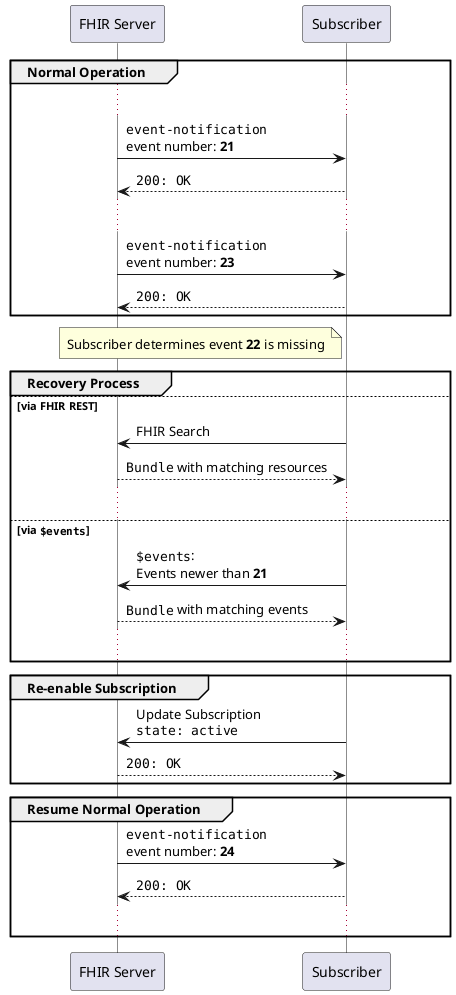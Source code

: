 @startuml
skinparam NoteTextAlignment left
skinparam Padding 2
skinparam ParticipantPadding 50
skinparam LifelineStrategy solid

participant "FHIR Server" as S
participant Subscriber    as C

group Normal Operation
  ...
  S -> C: ""event-notification""\nevent number: **21**
  return ""200: OK""
  ...
  S -> C: ""event-notification""\nevent number: **23**
  return ""200: OK""
end

note left of C
  Subscriber determines event **22** is missing
end note

group Recovery Process
else via FHIR REST
  C -> S: FHIR Search
  return ""Bundle"" with matching resources
  ...
else via ""$events""
  C -> S: ""$events"":\nEvents newer than **21**
  return ""Bundle"" with matching events
  ...

end

group Re-enable Subscription
  C -> S:Update Subscription\n""state: active""
  return ""200: OK""
end

group Resume Normal Operation
  S -> C: ""event-notification""\nevent number: **24**
  return ""200: OK""
  ...
end

@enduml